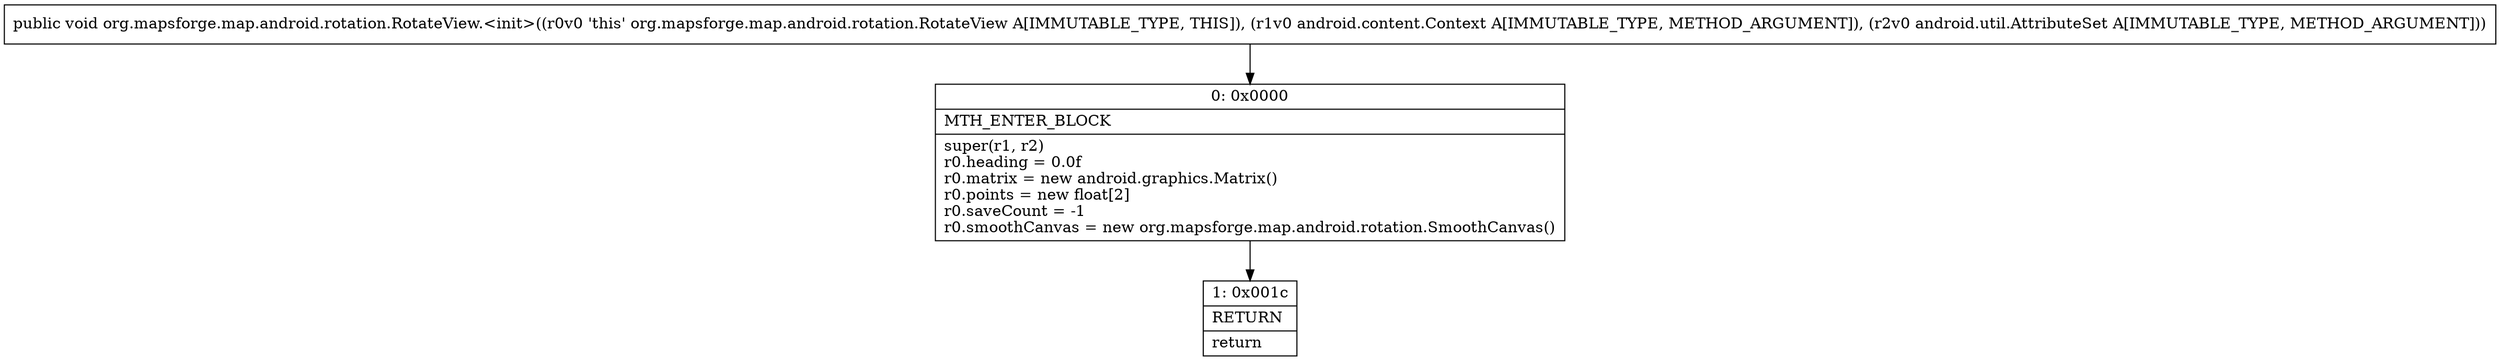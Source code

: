 digraph "CFG fororg.mapsforge.map.android.rotation.RotateView.\<init\>(Landroid\/content\/Context;Landroid\/util\/AttributeSet;)V" {
Node_0 [shape=record,label="{0\:\ 0x0000|MTH_ENTER_BLOCK\l|super(r1, r2)\lr0.heading = 0.0f\lr0.matrix = new android.graphics.Matrix()\lr0.points = new float[2]\lr0.saveCount = \-1\lr0.smoothCanvas = new org.mapsforge.map.android.rotation.SmoothCanvas()\l}"];
Node_1 [shape=record,label="{1\:\ 0x001c|RETURN\l|return\l}"];
MethodNode[shape=record,label="{public void org.mapsforge.map.android.rotation.RotateView.\<init\>((r0v0 'this' org.mapsforge.map.android.rotation.RotateView A[IMMUTABLE_TYPE, THIS]), (r1v0 android.content.Context A[IMMUTABLE_TYPE, METHOD_ARGUMENT]), (r2v0 android.util.AttributeSet A[IMMUTABLE_TYPE, METHOD_ARGUMENT])) }"];
MethodNode -> Node_0;
Node_0 -> Node_1;
}

